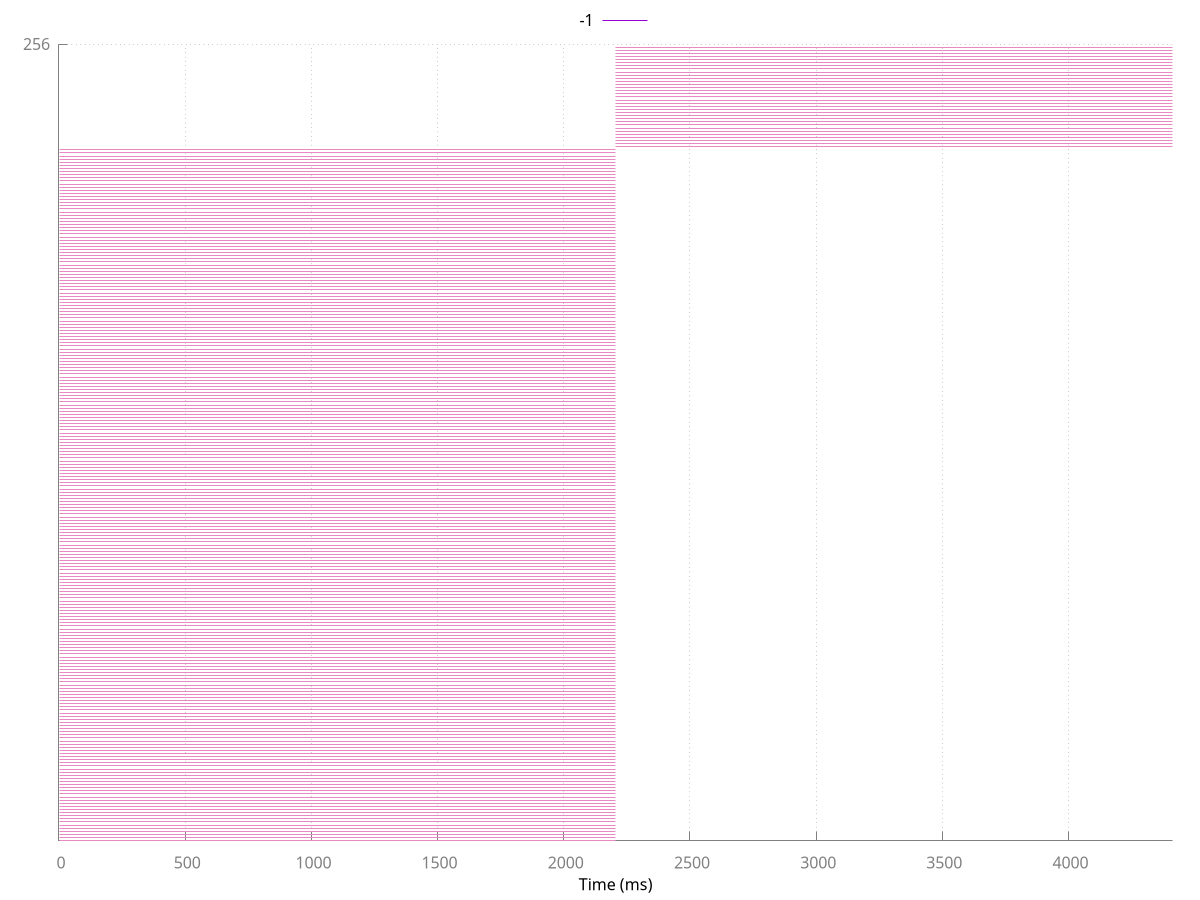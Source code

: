 set terminal pdfcairo font 'Times,22' linewidth 4 rounded dashlength 2 size 5,5

# Line style for axes
set style line 80 lt 1 lc rgb "#808080"

# Line style for grid
set style line 81 lt 0 # dashed
set style line 81 lt rgb "#808080"  # grey

set grid back linestyle 81
set border 3 back linestyle 80 # Remove border on top and right.  These
             # borders are useless and make it harder
             # to see plotted lines near the border.
    # Also, put it in grey; no need for so much emphasis on a border.
set xtics nomirror
set ytics nomirror

set style line 1 lt rgb "#fc8d62" lw 1 pt 1
set style line 2 lt rgb "#8da0cb" lw 1 pt 6
set style line 3 lt rgb "#e78ac3" lw 1 pt 2
set style line 4 lt rgb "#a6d854" lw 1 pt 3
set style line 5 lt rgb "#66c2a5" lw 1 pt 4
set style line 6 lt rgb "#ffd92f" lw 1 pt 5
set style line 7 lt rgb "#e5c494" lw 1 pt 7
set style line 8 lt rgb "#b3b3b3" lw 1 pt 8

set xlabel "Time (ms)" offset 0,0.5
set key above

set arrow from 0,0 to 2206.00390625,0 ls 3 nohead
set arrow from 0,1 to 2206.00390625,1 ls 3 nohead
set arrow from 0,2 to 2206.00390625,2 ls 3 nohead
set arrow from 0,3 to 2206.00390625,3 ls 3 nohead
set arrow from 0,4 to 2206.00390625,4 ls 3 nohead
set arrow from 0,5 to 2206.00390625,5 ls 3 nohead
set arrow from 0,6 to 2206.00390625,6 ls 3 nohead
set arrow from 0,7 to 2206.00390625,7 ls 3 nohead
set arrow from 0,8 to 2206.00390625,8 ls 3 nohead
set arrow from 0,9 to 2206.00390625,9 ls 3 nohead
set arrow from 0,10 to 2206.00390625,10 ls 3 nohead
set arrow from 0,11 to 2206.00390625,11 ls 3 nohead
set arrow from 0,12 to 2206.00390625,12 ls 3 nohead
set arrow from 0,13 to 2206.00390625,13 ls 3 nohead
set arrow from 0,14 to 2206.00390625,14 ls 3 nohead
set arrow from 0,15 to 2206.00390625,15 ls 3 nohead
set arrow from 0,16 to 2206.00390625,16 ls 3 nohead
set arrow from 0,17 to 2206.00390625,17 ls 3 nohead
set arrow from 0,18 to 2206.00390625,18 ls 3 nohead
set arrow from 0,19 to 2206.00390625,19 ls 3 nohead
set arrow from 0,20 to 2206.00390625,20 ls 3 nohead
set arrow from 0,21 to 2206.00390625,21 ls 3 nohead
set arrow from 0,22 to 2206.00390625,22 ls 3 nohead
set arrow from 0,23 to 2206.00390625,23 ls 3 nohead
set arrow from 0,24 to 2206.00390625,24 ls 3 nohead
set arrow from 0,25 to 2206.00390625,25 ls 3 nohead
set arrow from 0,26 to 2206.00390625,26 ls 3 nohead
set arrow from 0,27 to 2206.00390625,27 ls 3 nohead
set arrow from 0,28 to 2206.00390625,28 ls 3 nohead
set arrow from 0,29 to 2206.00390625,29 ls 3 nohead
set arrow from 0,30 to 2206.00390625,30 ls 3 nohead
set arrow from 0,31 to 2206.00390625,31 ls 3 nohead
set arrow from 0,32 to 2206.00390625,32 ls 3 nohead
set arrow from 0,33 to 2206.00390625,33 ls 3 nohead
set arrow from 0,34 to 2206.00390625,34 ls 3 nohead
set arrow from 0,35 to 2206.00390625,35 ls 3 nohead
set arrow from 0,36 to 2206.00390625,36 ls 3 nohead
set arrow from 0,37 to 2206.00390625,37 ls 3 nohead
set arrow from 0,38 to 2206.00390625,38 ls 3 nohead
set arrow from 0,39 to 2206.00390625,39 ls 3 nohead
set arrow from 0,40 to 2206.00390625,40 ls 3 nohead
set arrow from 0,41 to 2206.00390625,41 ls 3 nohead
set arrow from 0,42 to 2206.00390625,42 ls 3 nohead
set arrow from 0,43 to 2206.00390625,43 ls 3 nohead
set arrow from 0,44 to 2206.00390625,44 ls 3 nohead
set arrow from 0,45 to 2206.00390625,45 ls 3 nohead
set arrow from 0,46 to 2206.00390625,46 ls 3 nohead
set arrow from 0,47 to 2206.00390625,47 ls 3 nohead
set arrow from 0,48 to 2206.00390625,48 ls 3 nohead
set arrow from 0,49 to 2206.00390625,49 ls 3 nohead
set arrow from 0,50 to 2206.00390625,50 ls 3 nohead
set arrow from 0,51 to 2206.00390625,51 ls 3 nohead
set arrow from 0,52 to 2206.00390625,52 ls 3 nohead
set arrow from 0,53 to 2206.00390625,53 ls 3 nohead
set arrow from 0,54 to 2206.00390625,54 ls 3 nohead
set arrow from 0,55 to 2206.00390625,55 ls 3 nohead
set arrow from 0,56 to 2206.00390625,56 ls 3 nohead
set arrow from 0,57 to 2206.00390625,57 ls 3 nohead
set arrow from 0,58 to 2206.00390625,58 ls 3 nohead
set arrow from 0,59 to 2206.00390625,59 ls 3 nohead
set arrow from 0,60 to 2206.00390625,60 ls 3 nohead
set arrow from 0,61 to 2206.00390625,61 ls 3 nohead
set arrow from 0,62 to 2206.00390625,62 ls 3 nohead
set arrow from 0,63 to 2206.00390625,63 ls 3 nohead
set arrow from 0,64 to 2206.00390625,64 ls 3 nohead
set arrow from 0,65 to 2206.00390625,65 ls 3 nohead
set arrow from 0,66 to 2206.00390625,66 ls 3 nohead
set arrow from 0,67 to 2206.00390625,67 ls 3 nohead
set arrow from 0,68 to 2206.00390625,68 ls 3 nohead
set arrow from 0,69 to 2206.00390625,69 ls 3 nohead
set arrow from 0,70 to 2206.00390625,70 ls 3 nohead
set arrow from 0,71 to 2206.00390625,71 ls 3 nohead
set arrow from 0,72 to 2206.00390625,72 ls 3 nohead
set arrow from 0,73 to 2206.00390625,73 ls 3 nohead
set arrow from 0,74 to 2206.00390625,74 ls 3 nohead
set arrow from 0,75 to 2206.00390625,75 ls 3 nohead
set arrow from 0,76 to 2206.00390625,76 ls 3 nohead
set arrow from 0,77 to 2206.00390625,77 ls 3 nohead
set arrow from 0,78 to 2206.00390625,78 ls 3 nohead
set arrow from 0,79 to 2206.00390625,79 ls 3 nohead
set arrow from 0,80 to 2206.00390625,80 ls 3 nohead
set arrow from 0,81 to 2206.00390625,81 ls 3 nohead
set arrow from 0,82 to 2206.00390625,82 ls 3 nohead
set arrow from 0,83 to 2206.00390625,83 ls 3 nohead
set arrow from 0,84 to 2206.00390625,84 ls 3 nohead
set arrow from 0,85 to 2206.00390625,85 ls 3 nohead
set arrow from 0,86 to 2206.00390625,86 ls 3 nohead
set arrow from 0,87 to 2206.00390625,87 ls 3 nohead
set arrow from 0,88 to 2206.00390625,88 ls 3 nohead
set arrow from 0,89 to 2206.00390625,89 ls 3 nohead
set arrow from 0,90 to 2206.00390625,90 ls 3 nohead
set arrow from 0,91 to 2206.00390625,91 ls 3 nohead
set arrow from 0,92 to 2206.00390625,92 ls 3 nohead
set arrow from 0,93 to 2206.00390625,93 ls 3 nohead
set arrow from 0,94 to 2206.00390625,94 ls 3 nohead
set arrow from 0,95 to 2206.00390625,95 ls 3 nohead
set arrow from 0,96 to 2206.00390625,96 ls 3 nohead
set arrow from 0,97 to 2206.00390625,97 ls 3 nohead
set arrow from 0,98 to 2206.00390625,98 ls 3 nohead
set arrow from 0,99 to 2206.00390625,99 ls 3 nohead
set arrow from 0,100 to 2206.00390625,100 ls 3 nohead
set arrow from 0,101 to 2206.00390625,101 ls 3 nohead
set arrow from 0,102 to 2206.00390625,102 ls 3 nohead
set arrow from 0,103 to 2206.00390625,103 ls 3 nohead
set arrow from 0,104 to 2206.00390625,104 ls 3 nohead
set arrow from 0,105 to 2206.00390625,105 ls 3 nohead
set arrow from 0,106 to 2206.00390625,106 ls 3 nohead
set arrow from 0,107 to 2206.00390625,107 ls 3 nohead
set arrow from 0,108 to 2206.00390625,108 ls 3 nohead
set arrow from 0,109 to 2206.00390625,109 ls 3 nohead
set arrow from 0,110 to 2206.00390625,110 ls 3 nohead
set arrow from 0,111 to 2206.00390625,111 ls 3 nohead
set arrow from 0,112 to 2206.00390625,112 ls 3 nohead
set arrow from 0,113 to 2206.00390625,113 ls 3 nohead
set arrow from 0,114 to 2206.00390625,114 ls 3 nohead
set arrow from 0,115 to 2206.00390625,115 ls 3 nohead
set arrow from 0,116 to 2206.00390625,116 ls 3 nohead
set arrow from 0,117 to 2206.00390625,117 ls 3 nohead
set arrow from 0,118 to 2206.00390625,118 ls 3 nohead
set arrow from 0,119 to 2206.00390625,119 ls 3 nohead
set arrow from 0,120 to 2206.00390625,120 ls 3 nohead
set arrow from 0,121 to 2206.00390625,121 ls 3 nohead
set arrow from 0,122 to 2206.00390625,122 ls 3 nohead
set arrow from 0,123 to 2206.00390625,123 ls 3 nohead
set arrow from 0,124 to 2206.00390625,124 ls 3 nohead
set arrow from 0,125 to 2206.00390625,125 ls 3 nohead
set arrow from 0,126 to 2206.00390625,126 ls 3 nohead
set arrow from 0,127 to 2206.00390625,127 ls 3 nohead
set arrow from 0,128 to 2206.00390625,128 ls 3 nohead
set arrow from 0,129 to 2206.00390625,129 ls 3 nohead
set arrow from 0,130 to 2206.00390625,130 ls 3 nohead
set arrow from 0,131 to 2206.00390625,131 ls 3 nohead
set arrow from 0,132 to 2206.00390625,132 ls 3 nohead
set arrow from 0,133 to 2206.00390625,133 ls 3 nohead
set arrow from 0,134 to 2206.00390625,134 ls 3 nohead
set arrow from 0,135 to 2206.00390625,135 ls 3 nohead
set arrow from 0,136 to 2206.00390625,136 ls 3 nohead
set arrow from 0,137 to 2206.00390625,137 ls 3 nohead
set arrow from 0,138 to 2206.00390625,138 ls 3 nohead
set arrow from 0,139 to 2206.00390625,139 ls 3 nohead
set arrow from 0,140 to 2206.00390625,140 ls 3 nohead
set arrow from 0,141 to 2206.00390625,141 ls 3 nohead
set arrow from 0,142 to 2206.00390625,142 ls 3 nohead
set arrow from 0,143 to 2206.00390625,143 ls 3 nohead
set arrow from 0,144 to 2206.00390625,144 ls 3 nohead
set arrow from 0,145 to 2206.00390625,145 ls 3 nohead
set arrow from 0,146 to 2206.00390625,146 ls 3 nohead
set arrow from 0,147 to 2206.00390625,147 ls 3 nohead
set arrow from 0,148 to 2206.00390625,148 ls 3 nohead
set arrow from 0,149 to 2206.00390625,149 ls 3 nohead
set arrow from 0,150 to 2206.00390625,150 ls 3 nohead
set arrow from 0,151 to 2206.00390625,151 ls 3 nohead
set arrow from 0,152 to 2206.00390625,152 ls 3 nohead
set arrow from 0,153 to 2206.00390625,153 ls 3 nohead
set arrow from 0,154 to 2206.00390625,154 ls 3 nohead
set arrow from 0,155 to 2206.00390625,155 ls 3 nohead
set arrow from 0,156 to 2206.00390625,156 ls 3 nohead
set arrow from 0,157 to 2206.00390625,157 ls 3 nohead
set arrow from 0,158 to 2206.00390625,158 ls 3 nohead
set arrow from 0,159 to 2206.00390625,159 ls 3 nohead
set arrow from 0,160 to 2206.00390625,160 ls 3 nohead
set arrow from 0,161 to 2206.00390625,161 ls 3 nohead
set arrow from 0,162 to 2206.00390625,162 ls 3 nohead
set arrow from 0,163 to 2206.00390625,163 ls 3 nohead
set arrow from 0,164 to 2206.00390625,164 ls 3 nohead
set arrow from 0,165 to 2206.00390625,165 ls 3 nohead
set arrow from 0,166 to 2206.00390625,166 ls 3 nohead
set arrow from 0,167 to 2206.00390625,167 ls 3 nohead
set arrow from 0,168 to 2206.00390625,168 ls 3 nohead
set arrow from 0,169 to 2206.00390625,169 ls 3 nohead
set arrow from 0,170 to 2206.00390625,170 ls 3 nohead
set arrow from 0,171 to 2206.00390625,171 ls 3 nohead
set arrow from 0,172 to 2206.00390625,172 ls 3 nohead
set arrow from 0,173 to 2206.00390625,173 ls 3 nohead
set arrow from 0,174 to 2206.00390625,174 ls 3 nohead
set arrow from 0,175 to 2206.00390625,175 ls 3 nohead
set arrow from 0,176 to 2206.00390625,176 ls 3 nohead
set arrow from 0,177 to 2206.00390625,177 ls 3 nohead
set arrow from 0,178 to 2206.00390625,178 ls 3 nohead
set arrow from 0,179 to 2206.00390625,179 ls 3 nohead
set arrow from 0,180 to 2206.00390625,180 ls 3 nohead
set arrow from 0,181 to 2206.00390625,181 ls 3 nohead
set arrow from 0,182 to 2206.00390625,182 ls 3 nohead
set arrow from 0,183 to 2206.00390625,183 ls 3 nohead
set arrow from 0,184 to 2206.00390625,184 ls 3 nohead
set arrow from 0,185 to 2206.00390625,185 ls 3 nohead
set arrow from 0,186 to 2206.00390625,186 ls 3 nohead
set arrow from 0,187 to 2206.00390625,187 ls 3 nohead
set arrow from 0,188 to 2206.00390625,188 ls 3 nohead
set arrow from 0,189 to 2206.00390625,189 ls 3 nohead
set arrow from 0,190 to 2206.00390625,190 ls 3 nohead
set arrow from 0,191 to 2206.00390625,191 ls 3 nohead
set arrow from 0,192 to 2206.00390625,192 ls 3 nohead
set arrow from 0,193 to 2206.00390625,193 ls 3 nohead
set arrow from 0,194 to 2206.00390625,194 ls 3 nohead
set arrow from 0,195 to 2206.00390625,195 ls 3 nohead
set arrow from 0,196 to 2206.00390625,196 ls 3 nohead
set arrow from 0,197 to 2206.00390625,197 ls 3 nohead
set arrow from 0,198 to 2206.00390625,198 ls 3 nohead
set arrow from 0,199 to 2206.00390625,199 ls 3 nohead
set arrow from 0,200 to 2206.00390625,200 ls 3 nohead
set arrow from 0,201 to 2206.00390625,201 ls 3 nohead
set arrow from 0,202 to 2206.00390625,202 ls 3 nohead
set arrow from 0,203 to 2206.00390625,203 ls 3 nohead
set arrow from 0,204 to 2206.00390625,204 ls 3 nohead
set arrow from 0,205 to 2206.00390625,205 ls 3 nohead
set arrow from 0,206 to 2206.00390625,206 ls 3 nohead
set arrow from 0,207 to 2206.00390625,207 ls 3 nohead
set arrow from 0,208 to 2206.00390625,208 ls 3 nohead
set arrow from 0,209 to 2206.00390625,209 ls 3 nohead
set arrow from 0,210 to 2206.00390625,210 ls 3 nohead
set arrow from 0,211 to 2206.00390625,211 ls 3 nohead
set arrow from 0,212 to 2206.00390625,212 ls 3 nohead
set arrow from 0,213 to 2206.00390625,213 ls 3 nohead
set arrow from 0,214 to 2206.00390625,214 ls 3 nohead
set arrow from 0,215 to 2206.00390625,215 ls 3 nohead
set arrow from 0,216 to 2206.00390625,216 ls 3 nohead
set arrow from 0,217 to 2206.00390625,217 ls 3 nohead
set arrow from 0,218 to 2206.00390625,218 ls 3 nohead
set arrow from 0,219 to 2206.00390625,219 ls 3 nohead
set arrow from 0,220 to 2206.00390625,220 ls 3 nohead
set arrow from 0,221 to 2206.00390625,221 ls 3 nohead
set arrow from 0,222 to 2206.00390625,222 ls 3 nohead
set arrow from 2206.00390625,223 to 4412.0078125,223 ls 3 nohead
set arrow from 2206.00390625,224 to 4412.0078125,224 ls 3 nohead
set arrow from 2206.00390625,225 to 4412.0078125,225 ls 3 nohead
set arrow from 2206.00390625,226 to 4412.0078125,226 ls 3 nohead
set arrow from 2206.00390625,227 to 4412.0078125,227 ls 3 nohead
set arrow from 2206.00390625,228 to 4412.0078125,228 ls 3 nohead
set arrow from 2206.00390625,229 to 4412.0078125,229 ls 3 nohead
set arrow from 2206.00390625,230 to 4412.0078125,230 ls 3 nohead
set arrow from 2206.00390625,231 to 4412.0078125,231 ls 3 nohead
set arrow from 2206.00390625,232 to 4412.0078125,232 ls 3 nohead
set arrow from 2206.00390625,233 to 4412.0078125,233 ls 3 nohead
set arrow from 2206.00390625,234 to 4412.0078125,234 ls 3 nohead
set arrow from 2206.00390625,235 to 4412.0078125,235 ls 3 nohead
set arrow from 2206.00390625,236 to 4412.0078125,236 ls 3 nohead
set arrow from 2206.00390625,237 to 4412.0078125,237 ls 3 nohead
set arrow from 2206.00390625,238 to 4412.0078125,238 ls 3 nohead
set arrow from 2206.00390625,239 to 4412.0078125,239 ls 3 nohead
set arrow from 2206.00390625,240 to 4412.0078125,240 ls 3 nohead
set arrow from 2206.00390625,241 to 4412.0078125,241 ls 3 nohead
set arrow from 2206.00390625,242 to 4412.0078125,242 ls 3 nohead
set arrow from 2206.00390625,243 to 4412.0078125,243 ls 3 nohead
set arrow from 2206.00390625,244 to 4412.0078125,244 ls 3 nohead
set arrow from 2206.00390625,245 to 4412.0078125,245 ls 3 nohead
set arrow from 2206.00390625,246 to 4412.0078125,246 ls 3 nohead
set arrow from 2206.00390625,247 to 4412.0078125,247 ls 3 nohead
set arrow from 2206.00390625,248 to 4412.0078125,248 ls 3 nohead
set arrow from 2206.00390625,249 to 4412.0078125,249 ls 3 nohead
set arrow from 2206.00390625,250 to 4412.0078125,250 ls 3 nohead
set arrow from 2206.00390625,251 to 4412.0078125,251 ls 3 nohead
set arrow from 2206.00390625,252 to 4412.0078125,252 ls 3 nohead
set arrow from 2206.00390625,253 to 4412.0078125,253 ls 3 nohead
set arrow from 2206.00390625,254 to 4412.0078125,254 ls 3 nohead
set arrow from 2206.00390625,255 to 4412.0078125,255 ls 3 nohead
set ytics (256)
set xrange [0:4412.0078125]
set yrange [0:256]
set output "../Experiments/midasExp/leaflet-finder/Spark/AppData/atoms131072/ScipyDist/spcolfsci_256_1/unit.000000/app-20170119210153-0000_0_sim_no_stragglers_waterfall.pdf"
plot -1
